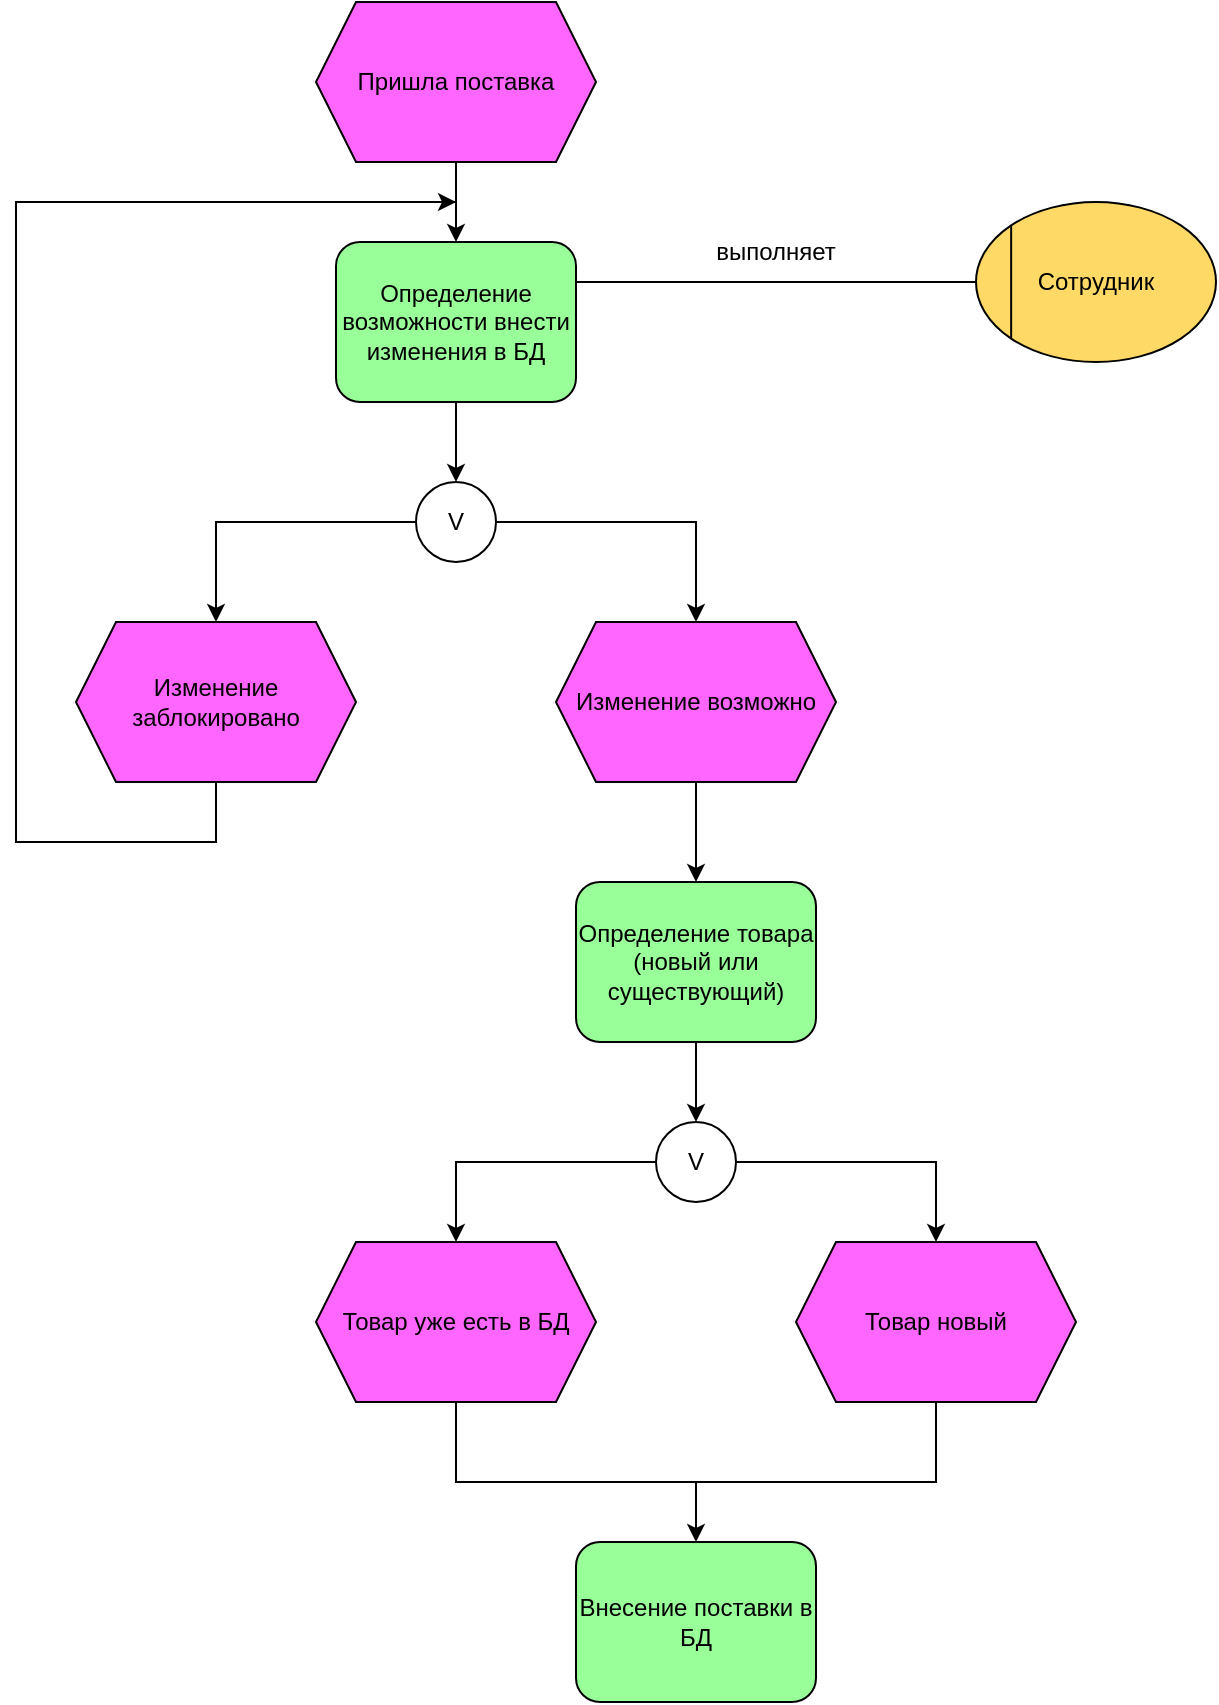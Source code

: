 <mxfile version="22.1.13" type="github">
  <diagram name="Страница — 1" id="INVGBPt_VYmLyctggFGg">
    <mxGraphModel dx="1400" dy="743" grid="1" gridSize="10" guides="1" tooltips="1" connect="1" arrows="1" fold="1" page="1" pageScale="1" pageWidth="827" pageHeight="1169" math="0" shadow="0">
      <root>
        <mxCell id="0" />
        <mxCell id="1" parent="0" />
        <mxCell id="CUF7VxnmCNdwsNRYRTGy-1" value="" style="ellipse;whiteSpace=wrap;html=1;aspect=fixed;" parent="1" vertex="1">
          <mxGeometry x="270" y="350" width="40" height="40" as="geometry" />
        </mxCell>
        <mxCell id="HBUtwpFFKRSHPv37gIhb-1" value="Пришла поставка" style="shape=hexagon;perimeter=hexagonPerimeter2;whiteSpace=wrap;html=1;fixedSize=1;fillColor=#FF66FF;" vertex="1" parent="1">
          <mxGeometry x="220" y="110" width="140" height="80" as="geometry" />
        </mxCell>
        <mxCell id="HBUtwpFFKRSHPv37gIhb-2" value="Определение возможности внести изменения в БД" style="rounded=1;whiteSpace=wrap;html=1;fillColor=#99FF99;" vertex="1" parent="1">
          <mxGeometry x="230" y="230" width="120" height="80" as="geometry" />
        </mxCell>
        <mxCell id="HBUtwpFFKRSHPv37gIhb-4" value="V" style="text;html=1;strokeColor=none;fillColor=none;align=center;verticalAlign=middle;whiteSpace=wrap;rounded=0;" vertex="1" parent="1">
          <mxGeometry x="260" y="355" width="60" height="30" as="geometry" />
        </mxCell>
        <mxCell id="HBUtwpFFKRSHPv37gIhb-6" value="Определение товара&lt;br&gt;(новый или существующий)" style="rounded=1;whiteSpace=wrap;html=1;fillColor=#99FF99;" vertex="1" parent="1">
          <mxGeometry x="350" y="550" width="120" height="80" as="geometry" />
        </mxCell>
        <mxCell id="HBUtwpFFKRSHPv37gIhb-7" value="Изменение заблокировано" style="shape=hexagon;perimeter=hexagonPerimeter2;whiteSpace=wrap;html=1;fixedSize=1;fillColor=#FF66FF;" vertex="1" parent="1">
          <mxGeometry x="100" y="420" width="140" height="80" as="geometry" />
        </mxCell>
        <mxCell id="HBUtwpFFKRSHPv37gIhb-8" value="Изменение возможно" style="shape=hexagon;perimeter=hexagonPerimeter2;whiteSpace=wrap;html=1;fixedSize=1;fillColor=#FF66FF;" vertex="1" parent="1">
          <mxGeometry x="340" y="420" width="140" height="80" as="geometry" />
        </mxCell>
        <mxCell id="HBUtwpFFKRSHPv37gIhb-11" value="" style="endArrow=none;html=1;rounded=0;exitX=0.5;exitY=1;exitDx=0;exitDy=0;" edge="1" parent="1" source="HBUtwpFFKRSHPv37gIhb-7">
          <mxGeometry width="50" height="50" relative="1" as="geometry">
            <mxPoint x="250" y="350" as="sourcePoint" />
            <mxPoint x="290" y="210" as="targetPoint" />
            <Array as="points">
              <mxPoint x="170" y="530" />
              <mxPoint x="70" y="530" />
              <mxPoint x="70" y="210" />
            </Array>
          </mxGeometry>
        </mxCell>
        <mxCell id="HBUtwpFFKRSHPv37gIhb-13" value="" style="ellipse;whiteSpace=wrap;html=1;aspect=fixed;" vertex="1" parent="1">
          <mxGeometry x="390" y="670" width="40" height="40" as="geometry" />
        </mxCell>
        <mxCell id="HBUtwpFFKRSHPv37gIhb-14" value="V" style="text;html=1;strokeColor=none;fillColor=none;align=center;verticalAlign=middle;whiteSpace=wrap;rounded=0;" vertex="1" parent="1">
          <mxGeometry x="380" y="675" width="60" height="30" as="geometry" />
        </mxCell>
        <mxCell id="HBUtwpFFKRSHPv37gIhb-16" value="Товар новый" style="shape=hexagon;perimeter=hexagonPerimeter2;whiteSpace=wrap;html=1;fixedSize=1;fillColor=#FF66FF;" vertex="1" parent="1">
          <mxGeometry x="460" y="730" width="140" height="80" as="geometry" />
        </mxCell>
        <mxCell id="HBUtwpFFKRSHPv37gIhb-19" value="Товар уже есть в БД" style="shape=hexagon;perimeter=hexagonPerimeter2;whiteSpace=wrap;html=1;fixedSize=1;fillColor=#FF66FF;" vertex="1" parent="1">
          <mxGeometry x="220" y="730" width="140" height="80" as="geometry" />
        </mxCell>
        <mxCell id="HBUtwpFFKRSHPv37gIhb-20" value="" style="endArrow=none;html=1;rounded=0;entryX=0.5;entryY=1;entryDx=0;entryDy=0;exitX=0.5;exitY=1;exitDx=0;exitDy=0;" edge="1" parent="1" source="HBUtwpFFKRSHPv37gIhb-19" target="HBUtwpFFKRSHPv37gIhb-16">
          <mxGeometry width="50" height="50" relative="1" as="geometry">
            <mxPoint x="440" y="870" as="sourcePoint" />
            <mxPoint x="490" y="820" as="targetPoint" />
            <Array as="points">
              <mxPoint x="290" y="850" />
              <mxPoint x="530" y="850" />
            </Array>
          </mxGeometry>
        </mxCell>
        <mxCell id="HBUtwpFFKRSHPv37gIhb-22" value="Внесение поставки в БД" style="rounded=1;whiteSpace=wrap;html=1;fillColor=#99FF99;" vertex="1" parent="1">
          <mxGeometry x="350" y="880" width="120" height="80" as="geometry" />
        </mxCell>
        <mxCell id="HBUtwpFFKRSHPv37gIhb-23" value="Сотрудник" style="ellipse;whiteSpace=wrap;html=1;fillColor=#FFD966;" vertex="1" parent="1">
          <mxGeometry x="550" y="210" width="120" height="80" as="geometry" />
        </mxCell>
        <mxCell id="HBUtwpFFKRSHPv37gIhb-24" value="" style="endArrow=none;html=1;rounded=0;entryX=0;entryY=0;entryDx=0;entryDy=0;exitX=0;exitY=1;exitDx=0;exitDy=0;" edge="1" parent="1" source="HBUtwpFFKRSHPv37gIhb-23" target="HBUtwpFFKRSHPv37gIhb-23">
          <mxGeometry width="50" height="50" relative="1" as="geometry">
            <mxPoint x="300" y="640" as="sourcePoint" />
            <mxPoint x="350" y="590" as="targetPoint" />
          </mxGeometry>
        </mxCell>
        <mxCell id="HBUtwpFFKRSHPv37gIhb-25" value="" style="endArrow=none;html=1;rounded=0;entryX=0;entryY=0.5;entryDx=0;entryDy=0;exitX=1;exitY=0.25;exitDx=0;exitDy=0;" edge="1" parent="1" target="HBUtwpFFKRSHPv37gIhb-23">
          <mxGeometry width="50" height="50" relative="1" as="geometry">
            <mxPoint x="350" y="250" as="sourcePoint" />
            <mxPoint x="350" y="590" as="targetPoint" />
          </mxGeometry>
        </mxCell>
        <mxCell id="HBUtwpFFKRSHPv37gIhb-26" value="выполняет" style="text;html=1;strokeColor=none;fillColor=none;align=center;verticalAlign=middle;whiteSpace=wrap;rounded=0;" vertex="1" parent="1">
          <mxGeometry x="420" y="220" width="60" height="30" as="geometry" />
        </mxCell>
        <mxCell id="HBUtwpFFKRSHPv37gIhb-28" value="" style="endArrow=classic;html=1;rounded=0;exitX=0.5;exitY=1;exitDx=0;exitDy=0;entryX=0.5;entryY=0;entryDx=0;entryDy=0;" edge="1" parent="1" source="HBUtwpFFKRSHPv37gIhb-1" target="HBUtwpFFKRSHPv37gIhb-2">
          <mxGeometry width="50" height="50" relative="1" as="geometry">
            <mxPoint x="200" y="270" as="sourcePoint" />
            <mxPoint x="310" y="220" as="targetPoint" />
          </mxGeometry>
        </mxCell>
        <mxCell id="HBUtwpFFKRSHPv37gIhb-30" value="" style="endArrow=classic;html=1;rounded=0;entryX=0.5;entryY=0;entryDx=0;entryDy=0;exitX=0.5;exitY=1;exitDx=0;exitDy=0;" edge="1" parent="1" source="HBUtwpFFKRSHPv37gIhb-2" target="CUF7VxnmCNdwsNRYRTGy-1">
          <mxGeometry width="50" height="50" relative="1" as="geometry">
            <mxPoint x="200" y="340" as="sourcePoint" />
            <mxPoint x="250" y="290" as="targetPoint" />
          </mxGeometry>
        </mxCell>
        <mxCell id="HBUtwpFFKRSHPv37gIhb-31" value="" style="endArrow=classic;html=1;rounded=0;entryX=0.5;entryY=0;entryDx=0;entryDy=0;exitX=0.167;exitY=0.5;exitDx=0;exitDy=0;exitPerimeter=0;" edge="1" parent="1" source="HBUtwpFFKRSHPv37gIhb-4" target="HBUtwpFFKRSHPv37gIhb-7">
          <mxGeometry width="50" height="50" relative="1" as="geometry">
            <mxPoint x="200" y="390" as="sourcePoint" />
            <mxPoint x="250" y="340" as="targetPoint" />
            <Array as="points">
              <mxPoint x="170" y="370" />
            </Array>
          </mxGeometry>
        </mxCell>
        <mxCell id="HBUtwpFFKRSHPv37gIhb-32" value="" style="endArrow=classic;html=1;rounded=0;entryX=0.5;entryY=0;entryDx=0;entryDy=0;" edge="1" parent="1" target="HBUtwpFFKRSHPv37gIhb-8">
          <mxGeometry width="50" height="50" relative="1" as="geometry">
            <mxPoint x="310" y="370" as="sourcePoint" />
            <mxPoint x="330" y="340" as="targetPoint" />
            <Array as="points">
              <mxPoint x="410" y="370" />
            </Array>
          </mxGeometry>
        </mxCell>
        <mxCell id="HBUtwpFFKRSHPv37gIhb-33" value="" style="endArrow=classic;html=1;rounded=0;" edge="1" parent="1">
          <mxGeometry width="50" height="50" relative="1" as="geometry">
            <mxPoint x="70" y="210" as="sourcePoint" />
            <mxPoint x="290" y="210" as="targetPoint" />
          </mxGeometry>
        </mxCell>
        <mxCell id="HBUtwpFFKRSHPv37gIhb-34" value="" style="endArrow=classic;html=1;rounded=0;entryX=0.5;entryY=0;entryDx=0;entryDy=0;exitX=0.5;exitY=1;exitDx=0;exitDy=0;" edge="1" parent="1" source="HBUtwpFFKRSHPv37gIhb-8" target="HBUtwpFFKRSHPv37gIhb-6">
          <mxGeometry width="50" height="50" relative="1" as="geometry">
            <mxPoint x="370" y="570" as="sourcePoint" />
            <mxPoint x="420" y="520" as="targetPoint" />
          </mxGeometry>
        </mxCell>
        <mxCell id="HBUtwpFFKRSHPv37gIhb-35" value="" style="endArrow=classic;html=1;rounded=0;entryX=0.5;entryY=0;entryDx=0;entryDy=0;exitX=0.5;exitY=1;exitDx=0;exitDy=0;" edge="1" parent="1" source="HBUtwpFFKRSHPv37gIhb-6" target="HBUtwpFFKRSHPv37gIhb-13">
          <mxGeometry width="50" height="50" relative="1" as="geometry">
            <mxPoint x="460" y="675" as="sourcePoint" />
            <mxPoint x="510" y="625" as="targetPoint" />
          </mxGeometry>
        </mxCell>
        <mxCell id="HBUtwpFFKRSHPv37gIhb-36" value="" style="endArrow=classic;html=1;rounded=0;entryX=0.5;entryY=0;entryDx=0;entryDy=0;exitX=0.167;exitY=0.5;exitDx=0;exitDy=0;exitPerimeter=0;" edge="1" parent="1" source="HBUtwpFFKRSHPv37gIhb-14" target="HBUtwpFFKRSHPv37gIhb-19">
          <mxGeometry width="50" height="50" relative="1" as="geometry">
            <mxPoint x="380" y="710" as="sourcePoint" />
            <mxPoint x="430" y="660" as="targetPoint" />
            <Array as="points">
              <mxPoint x="290" y="690" />
            </Array>
          </mxGeometry>
        </mxCell>
        <mxCell id="HBUtwpFFKRSHPv37gIhb-37" value="" style="endArrow=classic;html=1;rounded=0;entryX=0.5;entryY=0;entryDx=0;entryDy=0;exitX=0.833;exitY=0.5;exitDx=0;exitDy=0;exitPerimeter=0;" edge="1" parent="1" source="HBUtwpFFKRSHPv37gIhb-14" target="HBUtwpFFKRSHPv37gIhb-16">
          <mxGeometry width="50" height="50" relative="1" as="geometry">
            <mxPoint x="380" y="710" as="sourcePoint" />
            <mxPoint x="430" y="660" as="targetPoint" />
            <Array as="points">
              <mxPoint x="530" y="690" />
            </Array>
          </mxGeometry>
        </mxCell>
        <mxCell id="HBUtwpFFKRSHPv37gIhb-38" value="" style="endArrow=classic;html=1;rounded=0;entryX=0.5;entryY=0;entryDx=0;entryDy=0;" edge="1" parent="1" target="HBUtwpFFKRSHPv37gIhb-22">
          <mxGeometry width="50" height="50" relative="1" as="geometry">
            <mxPoint x="410" y="850" as="sourcePoint" />
            <mxPoint x="450" y="860" as="targetPoint" />
          </mxGeometry>
        </mxCell>
      </root>
    </mxGraphModel>
  </diagram>
</mxfile>
